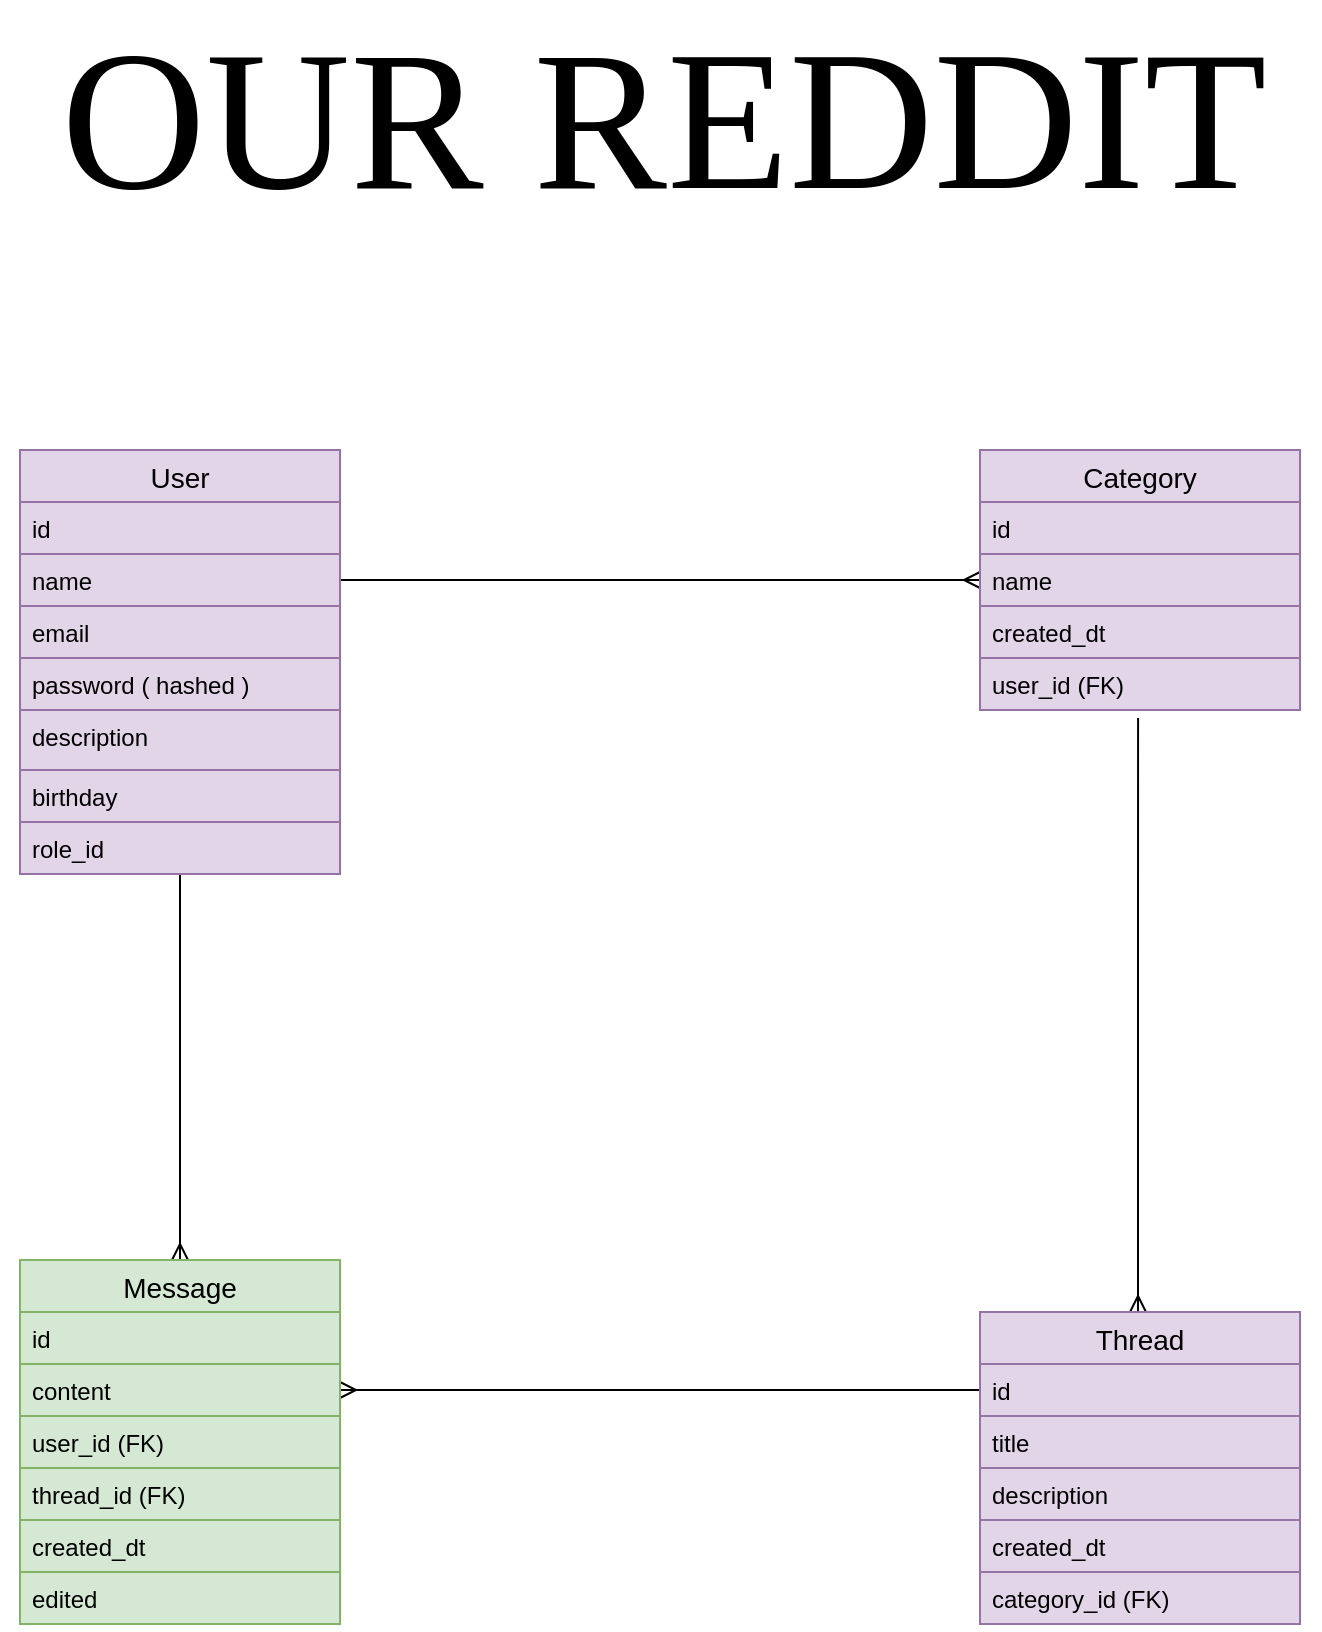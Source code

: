 <mxfile version="12.9.12" type="github">
  <diagram id="tbTCZl-3lQ5GYko0oUwD" name="Page-1">
    <mxGraphModel dx="1422" dy="832" grid="1" gridSize="10" guides="1" tooltips="1" connect="1" arrows="1" fold="1" page="1" pageScale="1" pageWidth="827" pageHeight="1169" math="0" shadow="0">
      <root>
        <mxCell id="0" />
        <mxCell id="1" parent="0" />
        <mxCell id="SqqpBUfo9_rjaARDCHf2-1" style="edgeStyle=orthogonalEdgeStyle;rounded=0;orthogonalLoop=1;jettySize=auto;html=1;entryX=1;entryY=0.5;entryDx=0;entryDy=0;endArrow=none;endFill=0;startArrow=ERmany;startFill=0;" edge="1" parent="1" source="SqqpBUfo9_rjaARDCHf2-15" target="SqqpBUfo9_rjaARDCHf2-7">
          <mxGeometry relative="1" as="geometry">
            <mxPoint x="363" y="421" as="targetPoint" />
          </mxGeometry>
        </mxCell>
        <mxCell id="SqqpBUfo9_rjaARDCHf2-2" style="edgeStyle=orthogonalEdgeStyle;rounded=0;orthogonalLoop=1;jettySize=auto;html=1;endArrow=none;endFill=0;startArrow=ERmany;startFill=0;entryX=0.494;entryY=1.154;entryDx=0;entryDy=0;entryPerimeter=0;" edge="1" parent="1" source="SqqpBUfo9_rjaARDCHf2-25" target="SqqpBUfo9_rjaARDCHf2-17">
          <mxGeometry relative="1" as="geometry">
            <mxPoint x="553" y="437" as="targetPoint" />
            <Array as="points">
              <mxPoint x="653" y="530" />
              <mxPoint x="653" y="530" />
            </Array>
          </mxGeometry>
        </mxCell>
        <mxCell id="SqqpBUfo9_rjaARDCHf2-3" style="edgeStyle=orthogonalEdgeStyle;rounded=0;orthogonalLoop=1;jettySize=auto;html=1;entryX=0.5;entryY=1;entryDx=0;entryDy=0;entryPerimeter=0;startArrow=ERmany;startFill=0;endArrow=none;endFill=0;" edge="1" parent="1" source="SqqpBUfo9_rjaARDCHf2-18" target="SqqpBUfo9_rjaARDCHf2-12">
          <mxGeometry relative="1" as="geometry" />
        </mxCell>
        <mxCell id="SqqpBUfo9_rjaARDCHf2-4" style="edgeStyle=orthogonalEdgeStyle;rounded=0;orthogonalLoop=1;jettySize=auto;html=1;entryX=0;entryY=0.5;entryDx=0;entryDy=0;startArrow=ERmany;startFill=0;endArrow=none;endFill=0;" edge="1" parent="1" source="SqqpBUfo9_rjaARDCHf2-20" target="SqqpBUfo9_rjaARDCHf2-26">
          <mxGeometry relative="1" as="geometry" />
        </mxCell>
        <mxCell id="SqqpBUfo9_rjaARDCHf2-5" value="User" style="swimlane;fontStyle=0;childLayout=stackLayout;horizontal=1;startSize=26;horizontalStack=0;resizeParent=1;resizeParentMax=0;resizeLast=0;collapsible=1;marginBottom=0;align=center;fontSize=14;fillColor=#e1d5e7;strokeColor=#9673a6;" vertex="1" parent="1">
          <mxGeometry x="94" y="270" width="160" height="212" as="geometry" />
        </mxCell>
        <mxCell id="SqqpBUfo9_rjaARDCHf2-6" value="id" style="text;strokeColor=#9673a6;fillColor=#e1d5e7;spacingLeft=4;spacingRight=4;overflow=hidden;rotatable=0;points=[[0,0.5],[1,0.5]];portConstraint=eastwest;fontSize=12;" vertex="1" parent="SqqpBUfo9_rjaARDCHf2-5">
          <mxGeometry y="26" width="160" height="26" as="geometry" />
        </mxCell>
        <mxCell id="SqqpBUfo9_rjaARDCHf2-7" value="name" style="text;strokeColor=#9673a6;fillColor=#e1d5e7;spacingLeft=4;spacingRight=4;overflow=hidden;rotatable=0;points=[[0,0.5],[1,0.5]];portConstraint=eastwest;fontSize=12;" vertex="1" parent="SqqpBUfo9_rjaARDCHf2-5">
          <mxGeometry y="52" width="160" height="26" as="geometry" />
        </mxCell>
        <mxCell id="SqqpBUfo9_rjaARDCHf2-8" value="email" style="text;strokeColor=#9673a6;fillColor=#e1d5e7;spacingLeft=4;spacingRight=4;overflow=hidden;rotatable=0;points=[[0,0.5],[1,0.5]];portConstraint=eastwest;fontSize=12;" vertex="1" parent="SqqpBUfo9_rjaARDCHf2-5">
          <mxGeometry y="78" width="160" height="26" as="geometry" />
        </mxCell>
        <mxCell id="SqqpBUfo9_rjaARDCHf2-9" value="password ( hashed )" style="text;strokeColor=#9673a6;fillColor=#e1d5e7;spacingLeft=4;spacingRight=4;overflow=hidden;rotatable=0;points=[[0,0.5],[1,0.5]];portConstraint=eastwest;fontSize=12;" vertex="1" parent="SqqpBUfo9_rjaARDCHf2-5">
          <mxGeometry y="104" width="160" height="26" as="geometry" />
        </mxCell>
        <mxCell id="SqqpBUfo9_rjaARDCHf2-10" value="description&#xa;" style="text;strokeColor=#9673a6;fillColor=#e1d5e7;spacingLeft=4;spacingRight=4;overflow=hidden;rotatable=0;points=[[0,0.5],[1,0.5]];portConstraint=eastwest;fontSize=12;" vertex="1" parent="SqqpBUfo9_rjaARDCHf2-5">
          <mxGeometry y="130" width="160" height="30" as="geometry" />
        </mxCell>
        <mxCell id="SqqpBUfo9_rjaARDCHf2-11" value="birthday" style="text;strokeColor=#9673a6;fillColor=#e1d5e7;spacingLeft=4;spacingRight=4;overflow=hidden;rotatable=0;points=[[0,0.5],[1,0.5]];portConstraint=eastwest;fontSize=12;" vertex="1" parent="SqqpBUfo9_rjaARDCHf2-5">
          <mxGeometry y="160" width="160" height="26" as="geometry" />
        </mxCell>
        <mxCell id="SqqpBUfo9_rjaARDCHf2-12" value="role_id" style="text;strokeColor=#9673a6;fillColor=#e1d5e7;spacingLeft=4;spacingRight=4;overflow=hidden;rotatable=0;points=[[0,0.5],[1,0.5]];portConstraint=eastwest;fontSize=12;" vertex="1" parent="SqqpBUfo9_rjaARDCHf2-5">
          <mxGeometry y="186" width="160" height="26" as="geometry" />
        </mxCell>
        <mxCell id="SqqpBUfo9_rjaARDCHf2-13" value="Category" style="swimlane;fontStyle=0;childLayout=stackLayout;horizontal=1;startSize=26;horizontalStack=0;resizeParent=1;resizeParentMax=0;resizeLast=0;collapsible=1;marginBottom=0;align=center;fontSize=14;fillColor=#e1d5e7;strokeColor=#9673a6;" vertex="1" parent="1">
          <mxGeometry x="574" y="270" width="160" height="130" as="geometry" />
        </mxCell>
        <mxCell id="SqqpBUfo9_rjaARDCHf2-14" value="id" style="text;strokeColor=#9673a6;fillColor=#e1d5e7;spacingLeft=4;spacingRight=4;overflow=hidden;rotatable=0;points=[[0,0.5],[1,0.5]];portConstraint=eastwest;fontSize=12;" vertex="1" parent="SqqpBUfo9_rjaARDCHf2-13">
          <mxGeometry y="26" width="160" height="26" as="geometry" />
        </mxCell>
        <mxCell id="SqqpBUfo9_rjaARDCHf2-15" value="name" style="text;strokeColor=#9673a6;fillColor=#e1d5e7;spacingLeft=4;spacingRight=4;overflow=hidden;rotatable=0;points=[[0,0.5],[1,0.5]];portConstraint=eastwest;fontSize=12;" vertex="1" parent="SqqpBUfo9_rjaARDCHf2-13">
          <mxGeometry y="52" width="160" height="26" as="geometry" />
        </mxCell>
        <mxCell id="SqqpBUfo9_rjaARDCHf2-16" value="created_dt" style="text;strokeColor=#9673a6;fillColor=#e1d5e7;spacingLeft=4;spacingRight=4;overflow=hidden;rotatable=0;points=[[0,0.5],[1,0.5]];portConstraint=eastwest;fontSize=12;" vertex="1" parent="SqqpBUfo9_rjaARDCHf2-13">
          <mxGeometry y="78" width="160" height="26" as="geometry" />
        </mxCell>
        <mxCell id="SqqpBUfo9_rjaARDCHf2-17" value="user_id (FK)" style="text;strokeColor=#9673a6;fillColor=#e1d5e7;spacingLeft=4;spacingRight=4;overflow=hidden;rotatable=0;points=[[0,0.5],[1,0.5]];portConstraint=eastwest;fontSize=12;" vertex="1" parent="SqqpBUfo9_rjaARDCHf2-13">
          <mxGeometry y="104" width="160" height="26" as="geometry" />
        </mxCell>
        <mxCell id="SqqpBUfo9_rjaARDCHf2-18" value="Message" style="swimlane;fontStyle=0;childLayout=stackLayout;horizontal=1;startSize=26;horizontalStack=0;resizeParent=1;resizeParentMax=0;resizeLast=0;collapsible=1;marginBottom=0;align=center;fontSize=14;strokeColor=#82b366;fillColor=#d5e8d4;" vertex="1" parent="1">
          <mxGeometry x="94" y="675" width="160" height="182" as="geometry" />
        </mxCell>
        <mxCell id="SqqpBUfo9_rjaARDCHf2-19" value="id" style="text;strokeColor=#82b366;fillColor=#d5e8d4;spacingLeft=4;spacingRight=4;overflow=hidden;rotatable=0;points=[[0,0.5],[1,0.5]];portConstraint=eastwest;fontSize=12;" vertex="1" parent="SqqpBUfo9_rjaARDCHf2-18">
          <mxGeometry y="26" width="160" height="26" as="geometry" />
        </mxCell>
        <mxCell id="SqqpBUfo9_rjaARDCHf2-20" value="content&#xa;" style="text;strokeColor=#82b366;fillColor=#d5e8d4;spacingLeft=4;spacingRight=4;overflow=hidden;rotatable=0;points=[[0,0.5],[1,0.5]];portConstraint=eastwest;fontSize=12;" vertex="1" parent="SqqpBUfo9_rjaARDCHf2-18">
          <mxGeometry y="52" width="160" height="26" as="geometry" />
        </mxCell>
        <mxCell id="SqqpBUfo9_rjaARDCHf2-21" value="user_id (FK)" style="text;strokeColor=#82b366;fillColor=#d5e8d4;spacingLeft=4;spacingRight=4;overflow=hidden;rotatable=0;points=[[0,0.5],[1,0.5]];portConstraint=eastwest;fontSize=12;" vertex="1" parent="SqqpBUfo9_rjaARDCHf2-18">
          <mxGeometry y="78" width="160" height="26" as="geometry" />
        </mxCell>
        <mxCell id="SqqpBUfo9_rjaARDCHf2-22" value="thread_id (FK)" style="text;strokeColor=#82b366;fillColor=#d5e8d4;spacingLeft=4;spacingRight=4;overflow=hidden;rotatable=0;points=[[0,0.5],[1,0.5]];portConstraint=eastwest;fontSize=12;" vertex="1" parent="SqqpBUfo9_rjaARDCHf2-18">
          <mxGeometry y="104" width="160" height="26" as="geometry" />
        </mxCell>
        <mxCell id="SqqpBUfo9_rjaARDCHf2-23" value="created_dt" style="text;strokeColor=#82b366;fillColor=#d5e8d4;spacingLeft=4;spacingRight=4;overflow=hidden;rotatable=0;points=[[0,0.5],[1,0.5]];portConstraint=eastwest;fontSize=12;" vertex="1" parent="SqqpBUfo9_rjaARDCHf2-18">
          <mxGeometry y="130" width="160" height="26" as="geometry" />
        </mxCell>
        <mxCell id="SqqpBUfo9_rjaARDCHf2-24" value="edited" style="text;strokeColor=#82b366;fillColor=#d5e8d4;spacingLeft=4;spacingRight=4;overflow=hidden;rotatable=0;points=[[0,0.5],[1,0.5]];portConstraint=eastwest;fontSize=12;" vertex="1" parent="SqqpBUfo9_rjaARDCHf2-18">
          <mxGeometry y="156" width="160" height="26" as="geometry" />
        </mxCell>
        <mxCell id="SqqpBUfo9_rjaARDCHf2-25" value="Thread" style="swimlane;fontStyle=0;childLayout=stackLayout;horizontal=1;startSize=26;horizontalStack=0;resizeParent=1;resizeParentMax=0;resizeLast=0;collapsible=1;marginBottom=0;align=center;fontSize=14;fillColor=#e1d5e7;strokeColor=#9673a6;" vertex="1" parent="1">
          <mxGeometry x="574" y="701" width="160" height="156" as="geometry" />
        </mxCell>
        <mxCell id="SqqpBUfo9_rjaARDCHf2-26" value="id" style="text;strokeColor=#9673a6;fillColor=#e1d5e7;spacingLeft=4;spacingRight=4;overflow=hidden;rotatable=0;points=[[0,0.5],[1,0.5]];portConstraint=eastwest;fontSize=12;" vertex="1" parent="SqqpBUfo9_rjaARDCHf2-25">
          <mxGeometry y="26" width="160" height="26" as="geometry" />
        </mxCell>
        <mxCell id="SqqpBUfo9_rjaARDCHf2-27" value="title" style="text;strokeColor=#9673a6;fillColor=#e1d5e7;spacingLeft=4;spacingRight=4;overflow=hidden;rotatable=0;points=[[0,0.5],[1,0.5]];portConstraint=eastwest;fontSize=12;" vertex="1" parent="SqqpBUfo9_rjaARDCHf2-25">
          <mxGeometry y="52" width="160" height="26" as="geometry" />
        </mxCell>
        <mxCell id="SqqpBUfo9_rjaARDCHf2-28" value="description" style="text;strokeColor=#9673a6;fillColor=#e1d5e7;spacingLeft=4;spacingRight=4;overflow=hidden;rotatable=0;points=[[0,0.5],[1,0.5]];portConstraint=eastwest;fontSize=12;" vertex="1" parent="SqqpBUfo9_rjaARDCHf2-25">
          <mxGeometry y="78" width="160" height="26" as="geometry" />
        </mxCell>
        <mxCell id="SqqpBUfo9_rjaARDCHf2-29" value="created_dt" style="text;strokeColor=#9673a6;fillColor=#e1d5e7;spacingLeft=4;spacingRight=4;overflow=hidden;rotatable=0;points=[[0,0.5],[1,0.5]];portConstraint=eastwest;fontSize=12;" vertex="1" parent="SqqpBUfo9_rjaARDCHf2-25">
          <mxGeometry y="104" width="160" height="26" as="geometry" />
        </mxCell>
        <mxCell id="SqqpBUfo9_rjaARDCHf2-30" value="category_id (FK)" style="text;strokeColor=#9673a6;fillColor=#e1d5e7;spacingLeft=4;spacingRight=4;overflow=hidden;rotatable=0;points=[[0,0.5],[1,0.5]];portConstraint=eastwest;fontSize=12;" vertex="1" parent="SqqpBUfo9_rjaARDCHf2-25">
          <mxGeometry y="130" width="160" height="26" as="geometry" />
        </mxCell>
        <mxCell id="SqqpBUfo9_rjaARDCHf2-31" value="&lt;font face=&quot;Comic Sans MS&quot;&gt;&amp;nbsp;&lt;font style=&quot;font-size: 100px&quot;&gt;OUR REDDIT&lt;/font&gt;&lt;/font&gt;" style="text;html=1;align=center;verticalAlign=middle;resizable=0;points=[];autosize=1;" vertex="1" parent="1">
          <mxGeometry x="84" y="75" width="660" height="60" as="geometry" />
        </mxCell>
      </root>
    </mxGraphModel>
  </diagram>
</mxfile>
